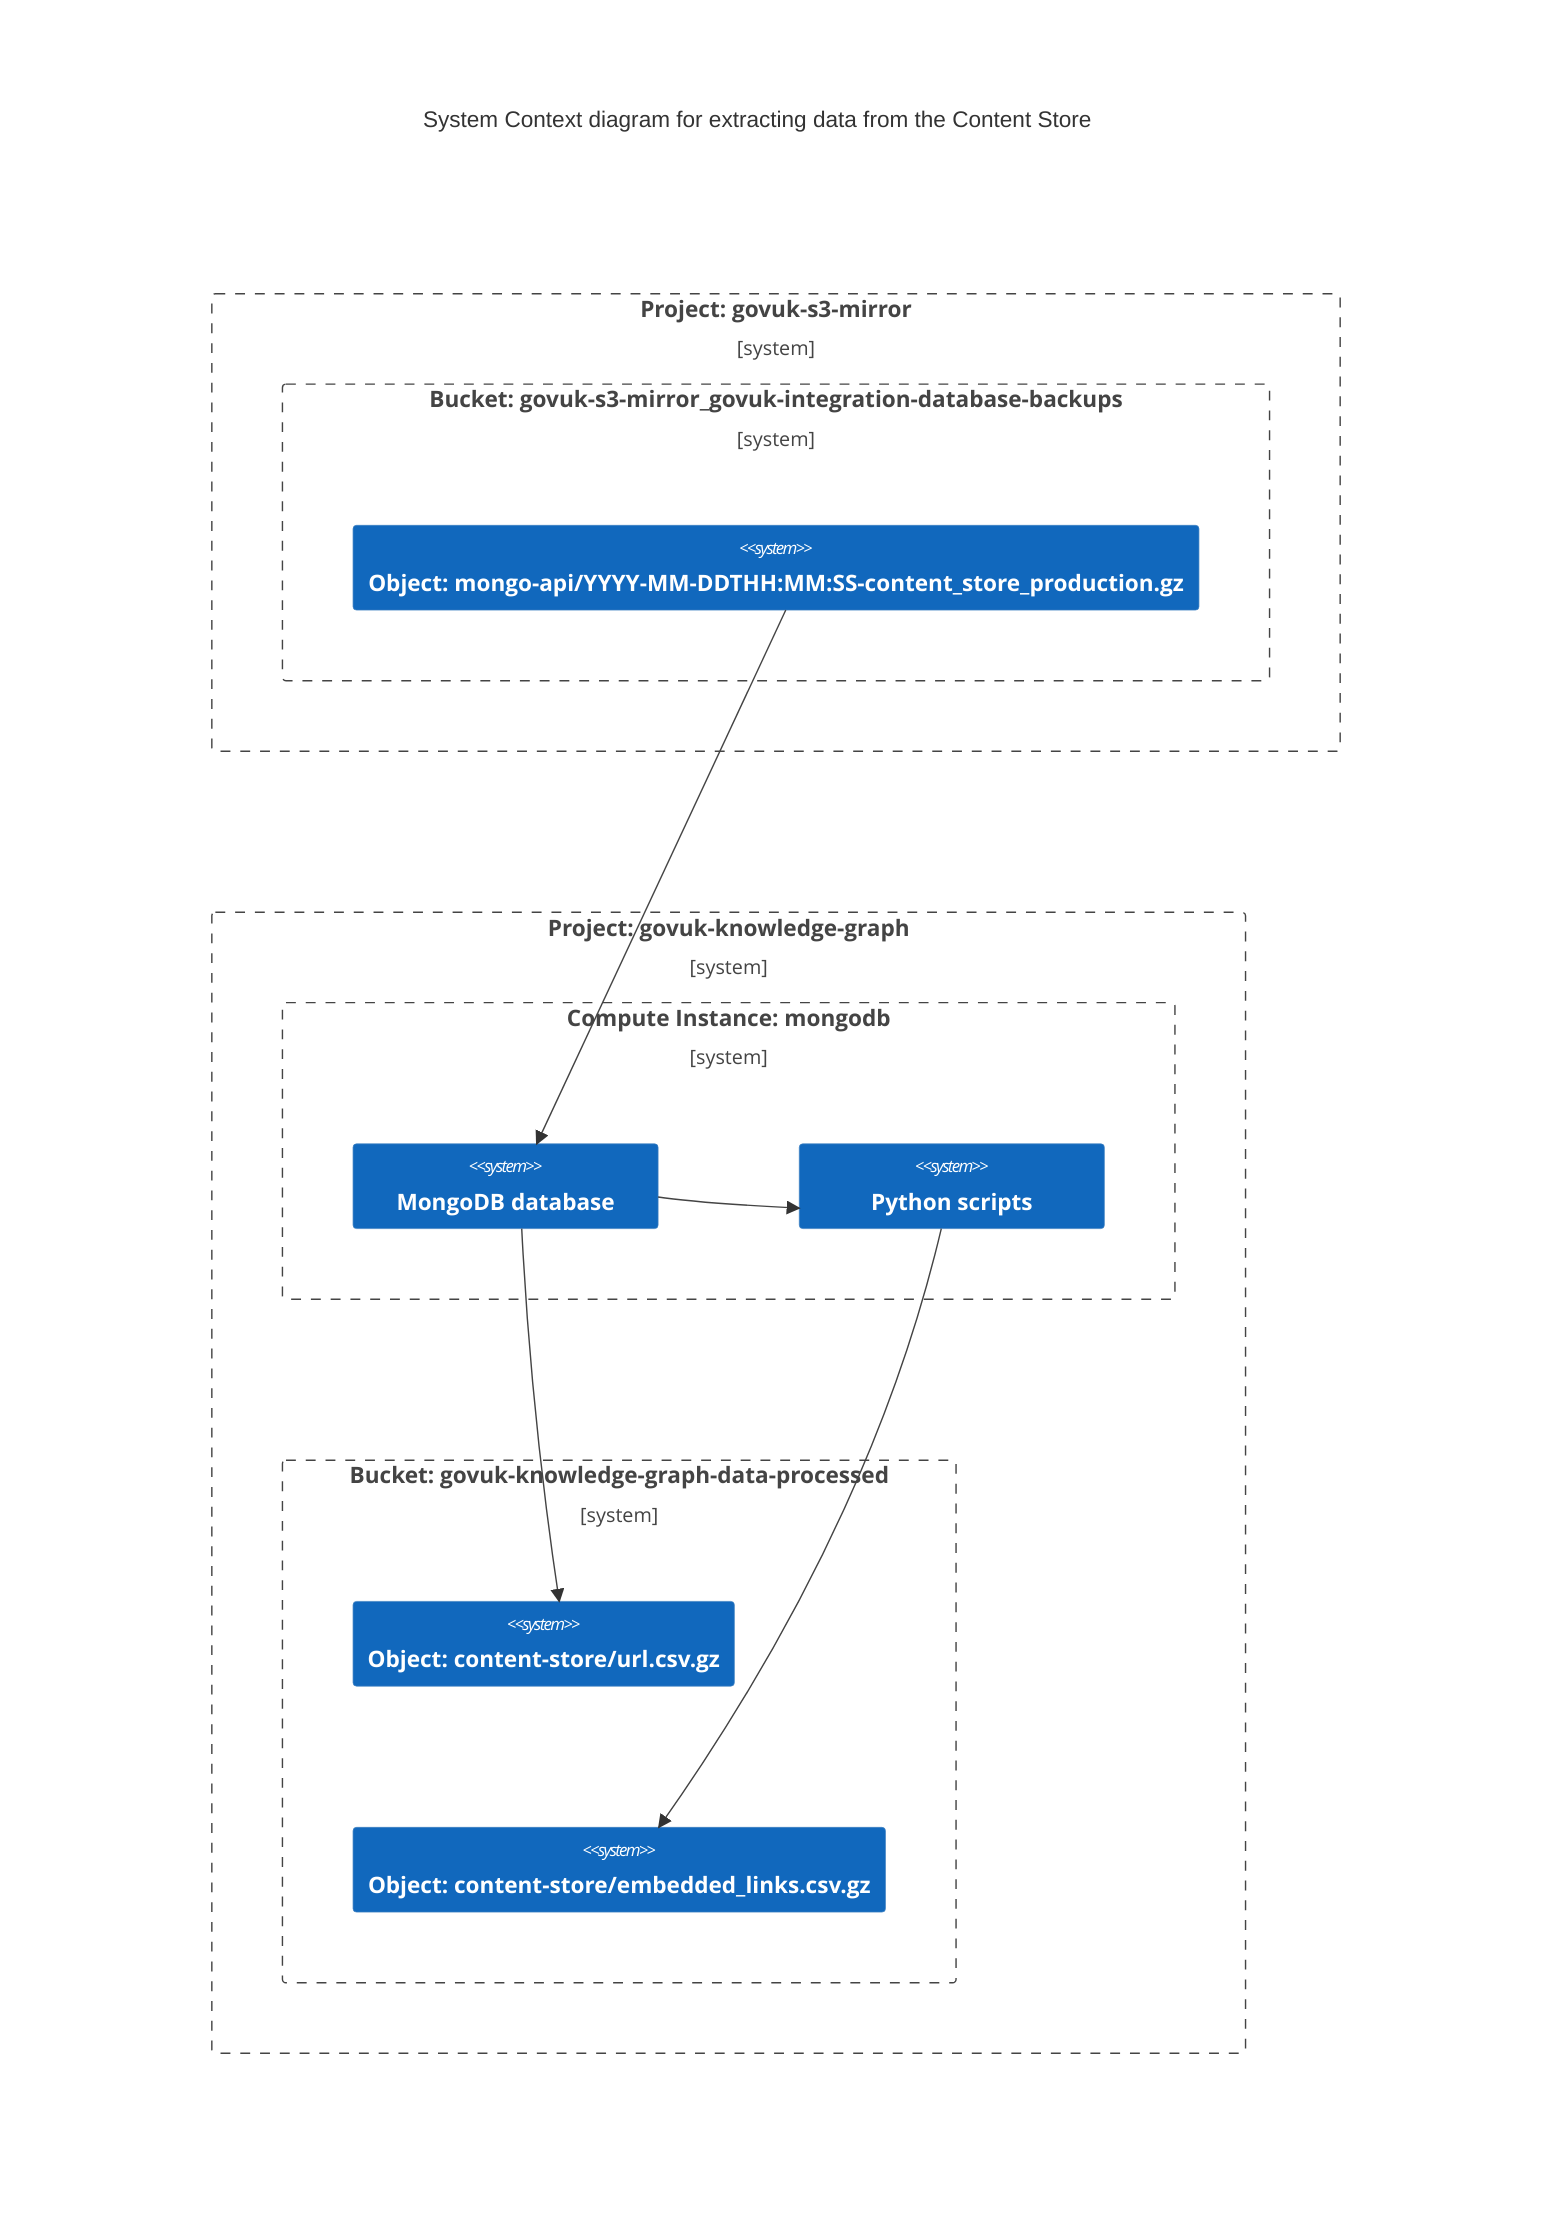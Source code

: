C4Context
    title System Context diagram for extracting data from the Content Store

    Boundary(mirror, "Project: govuk-s3-mirror") {
        Boundary(bucket_mirror, "Bucket: govuk-s3-mirror_govuk-integration-database-backups") {
            System(backup_file, "Object: mongo-api/YYYY-MM-DDTHH:MM:SS-content_store_production.gz")
        }
    }

    Boundary(govuk-knowlege-graph, "Project: govuk-knowledge-graph") {
        Boundary(compute_instance, "Compute Instance: mongodb") {
            System(mongodb, "MongoDB database")
            System(python, "Python scripts")
        }
        Boundary(bucket_data_processed, "Bucket: govuk-knowledge-graph-data-processed") {
            System(url_csv_gz, "Object: content-store/url.csv.gz")
            System(embedded_links_gz, "Object: content-store/embedded_links.csv.gz")
        }
    }

    Rel(backup_file, mongodb, "")
    Rel(mongodb, url_csv_gz, "")
    Rel(mongodb, python, "")
    Rel(python, embedded_links_gz, "")

UpdateLayoutConfig($c4ShapeInRow="2", $c4BoundaryInRow="1")
UpdateRelStyle(backup_file, mongodb, $offsetY="-30", $offsetX="20")